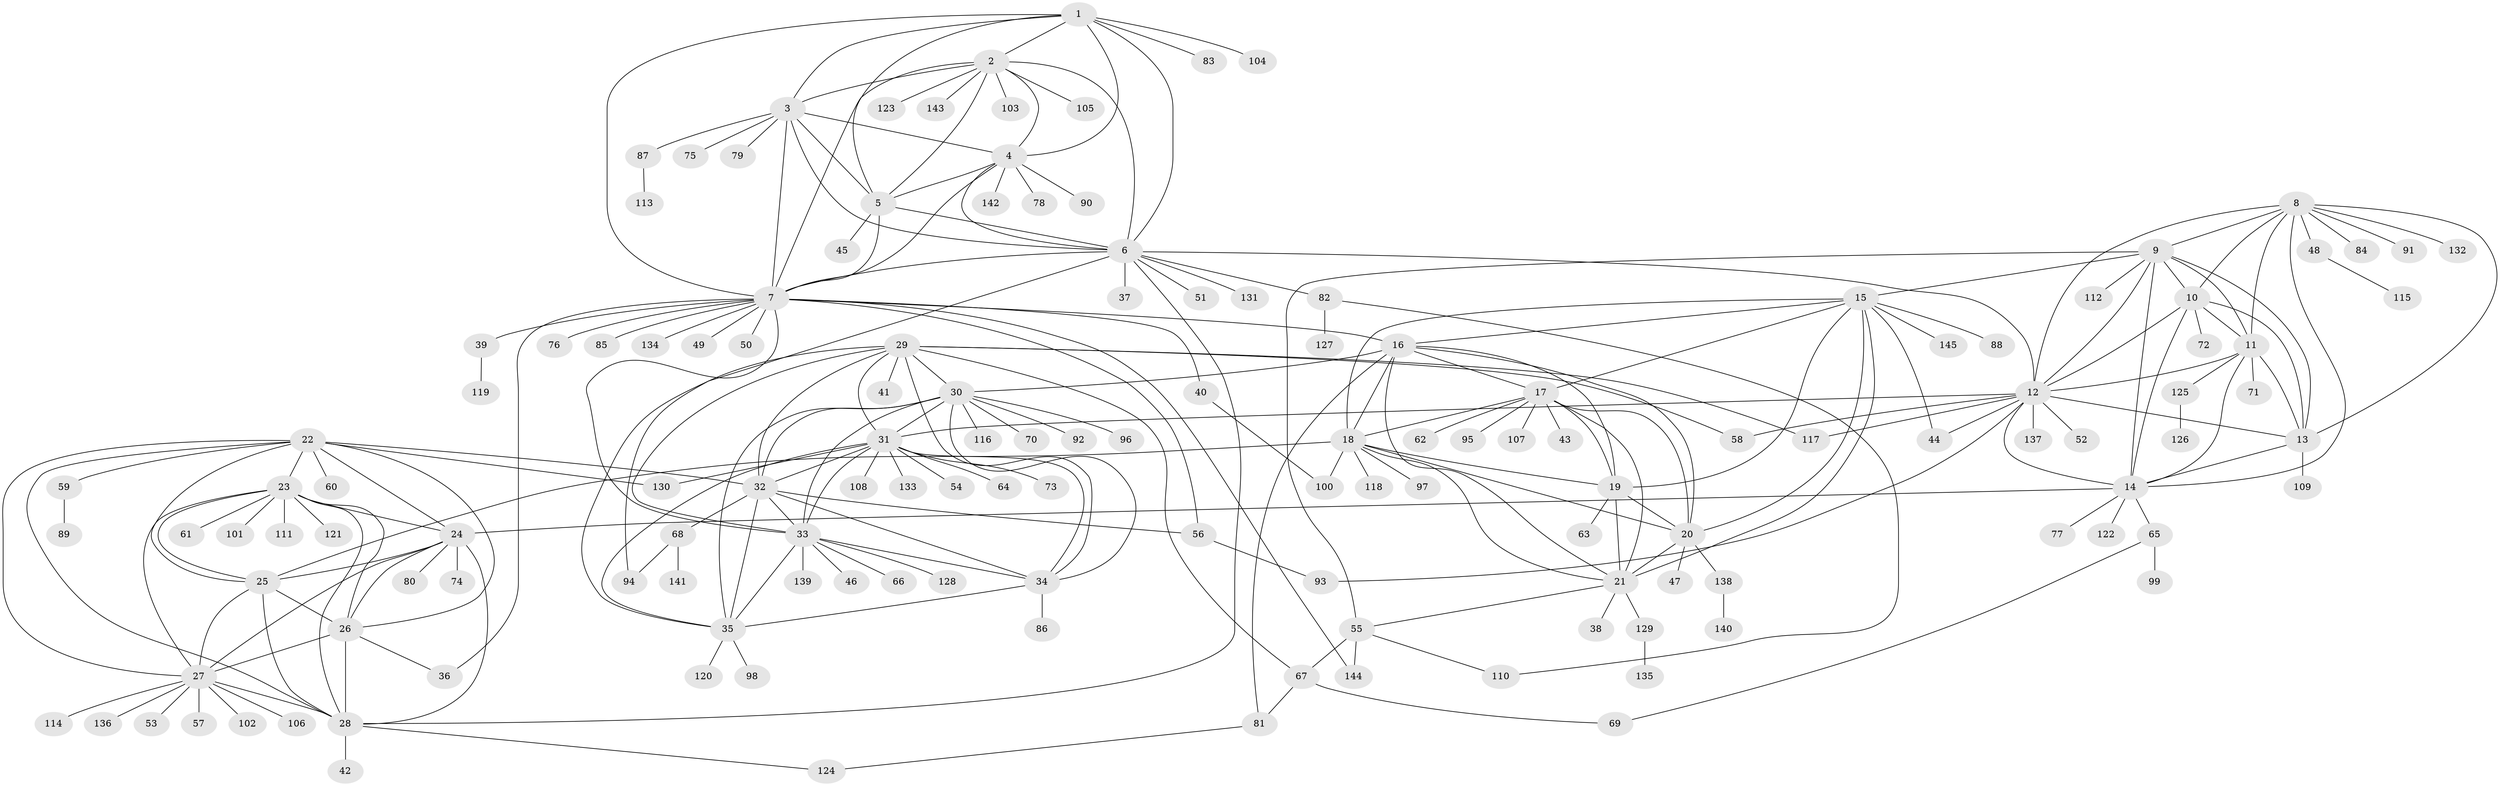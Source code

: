 // Generated by graph-tools (version 1.1) at 2025/55/03/09/25 04:55:56]
// undirected, 145 vertices, 241 edges
graph export_dot {
graph [start="1"]
  node [color=gray90,style=filled];
  1;
  2;
  3;
  4;
  5;
  6;
  7;
  8;
  9;
  10;
  11;
  12;
  13;
  14;
  15;
  16;
  17;
  18;
  19;
  20;
  21;
  22;
  23;
  24;
  25;
  26;
  27;
  28;
  29;
  30;
  31;
  32;
  33;
  34;
  35;
  36;
  37;
  38;
  39;
  40;
  41;
  42;
  43;
  44;
  45;
  46;
  47;
  48;
  49;
  50;
  51;
  52;
  53;
  54;
  55;
  56;
  57;
  58;
  59;
  60;
  61;
  62;
  63;
  64;
  65;
  66;
  67;
  68;
  69;
  70;
  71;
  72;
  73;
  74;
  75;
  76;
  77;
  78;
  79;
  80;
  81;
  82;
  83;
  84;
  85;
  86;
  87;
  88;
  89;
  90;
  91;
  92;
  93;
  94;
  95;
  96;
  97;
  98;
  99;
  100;
  101;
  102;
  103;
  104;
  105;
  106;
  107;
  108;
  109;
  110;
  111;
  112;
  113;
  114;
  115;
  116;
  117;
  118;
  119;
  120;
  121;
  122;
  123;
  124;
  125;
  126;
  127;
  128;
  129;
  130;
  131;
  132;
  133;
  134;
  135;
  136;
  137;
  138;
  139;
  140;
  141;
  142;
  143;
  144;
  145;
  1 -- 2;
  1 -- 3;
  1 -- 4;
  1 -- 5;
  1 -- 6;
  1 -- 7;
  1 -- 83;
  1 -- 104;
  2 -- 3;
  2 -- 4;
  2 -- 5;
  2 -- 6;
  2 -- 7;
  2 -- 103;
  2 -- 105;
  2 -- 123;
  2 -- 143;
  3 -- 4;
  3 -- 5;
  3 -- 6;
  3 -- 7;
  3 -- 75;
  3 -- 79;
  3 -- 87;
  4 -- 5;
  4 -- 6;
  4 -- 7;
  4 -- 78;
  4 -- 90;
  4 -- 142;
  5 -- 6;
  5 -- 7;
  5 -- 45;
  6 -- 7;
  6 -- 12;
  6 -- 28;
  6 -- 37;
  6 -- 51;
  6 -- 82;
  6 -- 94;
  6 -- 131;
  7 -- 16;
  7 -- 33;
  7 -- 36;
  7 -- 39;
  7 -- 40;
  7 -- 49;
  7 -- 50;
  7 -- 56;
  7 -- 76;
  7 -- 85;
  7 -- 134;
  7 -- 144;
  8 -- 9;
  8 -- 10;
  8 -- 11;
  8 -- 12;
  8 -- 13;
  8 -- 14;
  8 -- 48;
  8 -- 84;
  8 -- 91;
  8 -- 132;
  9 -- 10;
  9 -- 11;
  9 -- 12;
  9 -- 13;
  9 -- 14;
  9 -- 15;
  9 -- 55;
  9 -- 112;
  10 -- 11;
  10 -- 12;
  10 -- 13;
  10 -- 14;
  10 -- 72;
  11 -- 12;
  11 -- 13;
  11 -- 14;
  11 -- 71;
  11 -- 125;
  12 -- 13;
  12 -- 14;
  12 -- 31;
  12 -- 44;
  12 -- 52;
  12 -- 58;
  12 -- 93;
  12 -- 117;
  12 -- 137;
  13 -- 14;
  13 -- 109;
  14 -- 24;
  14 -- 65;
  14 -- 77;
  14 -- 122;
  15 -- 16;
  15 -- 17;
  15 -- 18;
  15 -- 19;
  15 -- 20;
  15 -- 21;
  15 -- 44;
  15 -- 88;
  15 -- 145;
  16 -- 17;
  16 -- 18;
  16 -- 19;
  16 -- 20;
  16 -- 21;
  16 -- 30;
  16 -- 81;
  17 -- 18;
  17 -- 19;
  17 -- 20;
  17 -- 21;
  17 -- 43;
  17 -- 62;
  17 -- 95;
  17 -- 107;
  18 -- 19;
  18 -- 20;
  18 -- 21;
  18 -- 25;
  18 -- 97;
  18 -- 100;
  18 -- 118;
  19 -- 20;
  19 -- 21;
  19 -- 63;
  20 -- 21;
  20 -- 47;
  20 -- 138;
  21 -- 38;
  21 -- 55;
  21 -- 129;
  22 -- 23;
  22 -- 24;
  22 -- 25;
  22 -- 26;
  22 -- 27;
  22 -- 28;
  22 -- 32;
  22 -- 59;
  22 -- 60;
  22 -- 130;
  23 -- 24;
  23 -- 25;
  23 -- 26;
  23 -- 27;
  23 -- 28;
  23 -- 61;
  23 -- 101;
  23 -- 111;
  23 -- 121;
  24 -- 25;
  24 -- 26;
  24 -- 27;
  24 -- 28;
  24 -- 74;
  24 -- 80;
  25 -- 26;
  25 -- 27;
  25 -- 28;
  26 -- 27;
  26 -- 28;
  26 -- 36;
  27 -- 28;
  27 -- 53;
  27 -- 57;
  27 -- 102;
  27 -- 106;
  27 -- 114;
  27 -- 136;
  28 -- 42;
  28 -- 124;
  29 -- 30;
  29 -- 31;
  29 -- 32;
  29 -- 33;
  29 -- 34;
  29 -- 35;
  29 -- 41;
  29 -- 58;
  29 -- 67;
  29 -- 117;
  30 -- 31;
  30 -- 32;
  30 -- 33;
  30 -- 34;
  30 -- 35;
  30 -- 70;
  30 -- 92;
  30 -- 96;
  30 -- 116;
  31 -- 32;
  31 -- 33;
  31 -- 34;
  31 -- 35;
  31 -- 54;
  31 -- 64;
  31 -- 73;
  31 -- 108;
  31 -- 130;
  31 -- 133;
  32 -- 33;
  32 -- 34;
  32 -- 35;
  32 -- 56;
  32 -- 68;
  33 -- 34;
  33 -- 35;
  33 -- 46;
  33 -- 66;
  33 -- 128;
  33 -- 139;
  34 -- 35;
  34 -- 86;
  35 -- 98;
  35 -- 120;
  39 -- 119;
  40 -- 100;
  48 -- 115;
  55 -- 67;
  55 -- 110;
  55 -- 144;
  56 -- 93;
  59 -- 89;
  65 -- 69;
  65 -- 99;
  67 -- 69;
  67 -- 81;
  68 -- 94;
  68 -- 141;
  81 -- 124;
  82 -- 110;
  82 -- 127;
  87 -- 113;
  125 -- 126;
  129 -- 135;
  138 -- 140;
}
